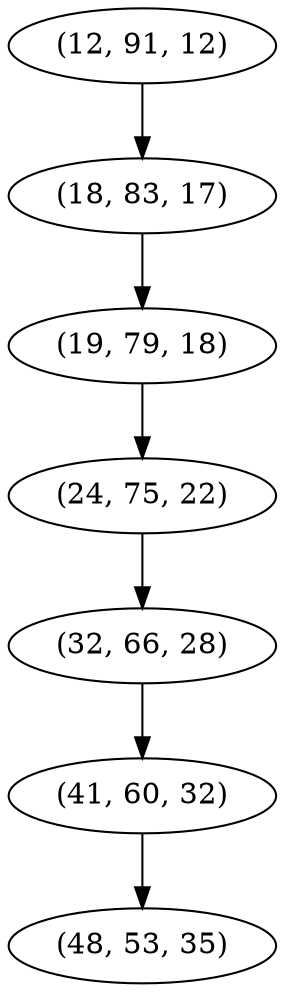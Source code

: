 digraph tree {
    "(12, 91, 12)";
    "(18, 83, 17)";
    "(19, 79, 18)";
    "(24, 75, 22)";
    "(32, 66, 28)";
    "(41, 60, 32)";
    "(48, 53, 35)";
    "(12, 91, 12)" -> "(18, 83, 17)";
    "(18, 83, 17)" -> "(19, 79, 18)";
    "(19, 79, 18)" -> "(24, 75, 22)";
    "(24, 75, 22)" -> "(32, 66, 28)";
    "(32, 66, 28)" -> "(41, 60, 32)";
    "(41, 60, 32)" -> "(48, 53, 35)";
}
